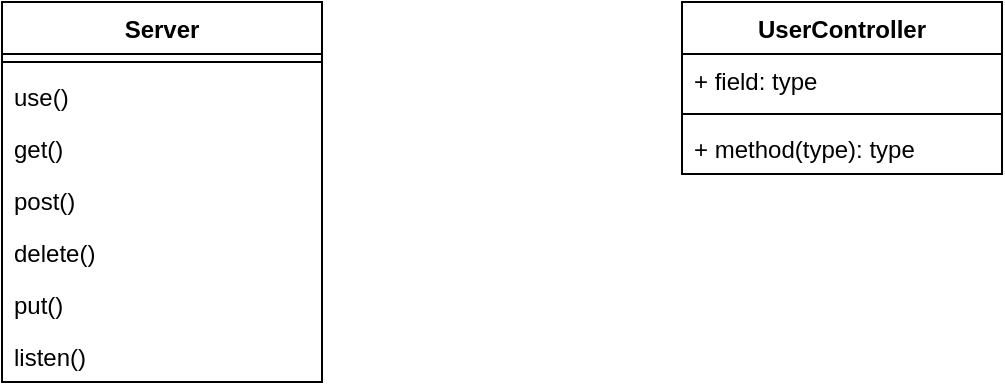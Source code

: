 <mxfile version="28.2.2">
  <diagram id="C5RBs43oDa-KdzZeNtuy" name="Page-1">
    <mxGraphModel dx="974" dy="1564" grid="1" gridSize="10" guides="1" tooltips="1" connect="1" arrows="1" fold="1" page="1" pageScale="1" pageWidth="827" pageHeight="1169" math="0" shadow="0">
      <root>
        <mxCell id="WIyWlLk6GJQsqaUBKTNV-0" />
        <mxCell id="WIyWlLk6GJQsqaUBKTNV-1" parent="WIyWlLk6GJQsqaUBKTNV-0" />
        <mxCell id="Vv0kXjBLEDU320igWXLH-4" value="Server" style="swimlane;fontStyle=1;align=center;verticalAlign=top;childLayout=stackLayout;horizontal=1;startSize=26;horizontalStack=0;resizeParent=1;resizeParentMax=0;resizeLast=0;collapsible=1;marginBottom=0;whiteSpace=wrap;html=1;" vertex="1" parent="WIyWlLk6GJQsqaUBKTNV-1">
          <mxGeometry x="80" y="-1040" width="160" height="190" as="geometry" />
        </mxCell>
        <mxCell id="Vv0kXjBLEDU320igWXLH-6" value="" style="line;strokeWidth=1;fillColor=none;align=left;verticalAlign=middle;spacingTop=-1;spacingLeft=3;spacingRight=3;rotatable=0;labelPosition=right;points=[];portConstraint=eastwest;strokeColor=inherit;" vertex="1" parent="Vv0kXjBLEDU320igWXLH-4">
          <mxGeometry y="26" width="160" height="8" as="geometry" />
        </mxCell>
        <mxCell id="Vv0kXjBLEDU320igWXLH-9" value="use()" style="text;strokeColor=none;fillColor=none;align=left;verticalAlign=top;spacingLeft=4;spacingRight=4;overflow=hidden;rotatable=0;points=[[0,0.5],[1,0.5]];portConstraint=eastwest;whiteSpace=wrap;html=1;" vertex="1" parent="Vv0kXjBLEDU320igWXLH-4">
          <mxGeometry y="34" width="160" height="26" as="geometry" />
        </mxCell>
        <mxCell id="Vv0kXjBLEDU320igWXLH-7" value="get()" style="text;strokeColor=none;fillColor=none;align=left;verticalAlign=top;spacingLeft=4;spacingRight=4;overflow=hidden;rotatable=0;points=[[0,0.5],[1,0.5]];portConstraint=eastwest;whiteSpace=wrap;html=1;" vertex="1" parent="Vv0kXjBLEDU320igWXLH-4">
          <mxGeometry y="60" width="160" height="26" as="geometry" />
        </mxCell>
        <mxCell id="Vv0kXjBLEDU320igWXLH-10" value="post()" style="text;strokeColor=none;fillColor=none;align=left;verticalAlign=top;spacingLeft=4;spacingRight=4;overflow=hidden;rotatable=0;points=[[0,0.5],[1,0.5]];portConstraint=eastwest;whiteSpace=wrap;html=1;" vertex="1" parent="Vv0kXjBLEDU320igWXLH-4">
          <mxGeometry y="86" width="160" height="26" as="geometry" />
        </mxCell>
        <mxCell id="Vv0kXjBLEDU320igWXLH-11" value="delete()" style="text;strokeColor=none;fillColor=none;align=left;verticalAlign=top;spacingLeft=4;spacingRight=4;overflow=hidden;rotatable=0;points=[[0,0.5],[1,0.5]];portConstraint=eastwest;whiteSpace=wrap;html=1;" vertex="1" parent="Vv0kXjBLEDU320igWXLH-4">
          <mxGeometry y="112" width="160" height="26" as="geometry" />
        </mxCell>
        <mxCell id="Vv0kXjBLEDU320igWXLH-12" value="put()" style="text;strokeColor=none;fillColor=none;align=left;verticalAlign=top;spacingLeft=4;spacingRight=4;overflow=hidden;rotatable=0;points=[[0,0.5],[1,0.5]];portConstraint=eastwest;whiteSpace=wrap;html=1;" vertex="1" parent="Vv0kXjBLEDU320igWXLH-4">
          <mxGeometry y="138" width="160" height="26" as="geometry" />
        </mxCell>
        <mxCell id="Vv0kXjBLEDU320igWXLH-13" value="listen()" style="text;strokeColor=none;fillColor=none;align=left;verticalAlign=top;spacingLeft=4;spacingRight=4;overflow=hidden;rotatable=0;points=[[0,0.5],[1,0.5]];portConstraint=eastwest;whiteSpace=wrap;html=1;" vertex="1" parent="Vv0kXjBLEDU320igWXLH-4">
          <mxGeometry y="164" width="160" height="26" as="geometry" />
        </mxCell>
        <mxCell id="Vv0kXjBLEDU320igWXLH-14" value="UserController" style="swimlane;fontStyle=1;align=center;verticalAlign=top;childLayout=stackLayout;horizontal=1;startSize=26;horizontalStack=0;resizeParent=1;resizeParentMax=0;resizeLast=0;collapsible=1;marginBottom=0;whiteSpace=wrap;html=1;" vertex="1" parent="WIyWlLk6GJQsqaUBKTNV-1">
          <mxGeometry x="420" y="-1040" width="160" height="86" as="geometry" />
        </mxCell>
        <mxCell id="Vv0kXjBLEDU320igWXLH-15" value="+ field: type" style="text;strokeColor=none;fillColor=none;align=left;verticalAlign=top;spacingLeft=4;spacingRight=4;overflow=hidden;rotatable=0;points=[[0,0.5],[1,0.5]];portConstraint=eastwest;whiteSpace=wrap;html=1;" vertex="1" parent="Vv0kXjBLEDU320igWXLH-14">
          <mxGeometry y="26" width="160" height="26" as="geometry" />
        </mxCell>
        <mxCell id="Vv0kXjBLEDU320igWXLH-16" value="" style="line;strokeWidth=1;fillColor=none;align=left;verticalAlign=middle;spacingTop=-1;spacingLeft=3;spacingRight=3;rotatable=0;labelPosition=right;points=[];portConstraint=eastwest;strokeColor=inherit;" vertex="1" parent="Vv0kXjBLEDU320igWXLH-14">
          <mxGeometry y="52" width="160" height="8" as="geometry" />
        </mxCell>
        <mxCell id="Vv0kXjBLEDU320igWXLH-17" value="+ method(type): type" style="text;strokeColor=none;fillColor=none;align=left;verticalAlign=top;spacingLeft=4;spacingRight=4;overflow=hidden;rotatable=0;points=[[0,0.5],[1,0.5]];portConstraint=eastwest;whiteSpace=wrap;html=1;" vertex="1" parent="Vv0kXjBLEDU320igWXLH-14">
          <mxGeometry y="60" width="160" height="26" as="geometry" />
        </mxCell>
      </root>
    </mxGraphModel>
  </diagram>
</mxfile>
